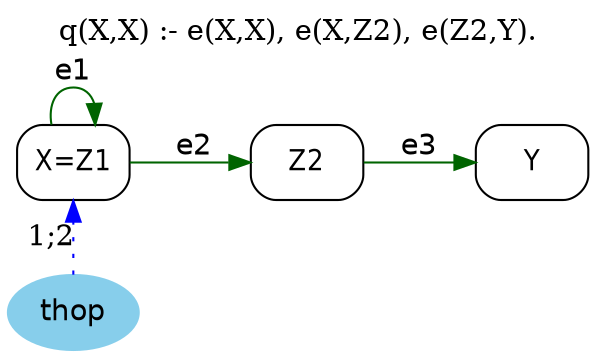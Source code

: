 digraph G {
	graph [bb="0,0,269.19,164",
		label="q(X,X) :- e(X,X), e(X,Z2), e(Z2,Y).",
		labelloc=t,
		lheight=0.21,
		lp="134.6,152.5",
		lwidth=2.81,
		rankdir=LR
	];
	node [label="\N"];
	X	 [fontname="Helvetica-Narrow",
		height=0.5,
		label="X=Z1",
		pos="28.597,90",
		shape=box,
		style=rounded,
		width=0.75];
	X -> X	 [color=darkgreen,
		fontname=helvetica,
		label=e1,
		lp="28.597,133.5",
		pos="e,38.367,108.15 18.828,108.15 17.325,117.54 20.582,126 28.597,126 33.482,126 36.599,122.86 37.949,118.28"];
	Z2	 [fontname="Helvetica-Narrow",
		height=0.5,
		pos="136.19,90",
		shape=box,
		style=rounded,
		width=0.75];
	X -> Z2	 [color=darkgreen,
		fontname=helvetica,
		label=e2,
		lp="83.195,97.5",
		pos="e,109.05,90 55.749,90 68.747,90 84.521,90 98.646,90"];
	Y	 [fontname="Helvetica-Narrow",
		height=0.5,
		pos="242.19,90",
		shape=box,
		style=rounded,
		width=0.75];
	Z2 -> Y	 [color=darkgreen,
		fontname=helvetica,
		label=e3,
		lp="189.19,97.5",
		pos="e,214.85,90 163.22,90 175.83,90 191.05,90 204.74,90"];
	thop	 [color=skyblue,
		fillcolor=skyblue,
		fontname=helvetica,
		height=0.5,
		pos="28.597,18",
		shape=oval,
		style="filled,rounded",
		width=0.79437];
	thop -> X	 [color=blue,
		constraint=false,
		label="1;2",
		lp="18.097,54",
		pos="e,28.597,71.587 28.597,36.169 28.597,43.869 28.597,53.026 28.597,61.583",
		style=dotted];
}
